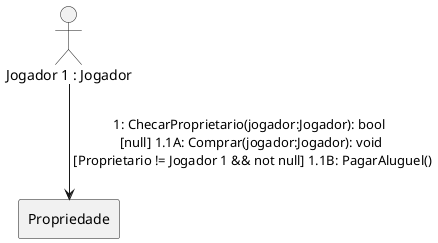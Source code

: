 @startuml comunicacao

skinparam linestyle ortho

Actor "Jogador 1 : Jogador" as jogador
rectangle "Propriedade" as propriedade

jogador --> propriedade: 1: ChecarProprietario(jogador:Jogador): bool \n [null] 1.1A: Comprar(jogador:Jogador): void \n [Proprietario != Jogador 1 && not null] 1.1B: PagarAluguel()

@enduml